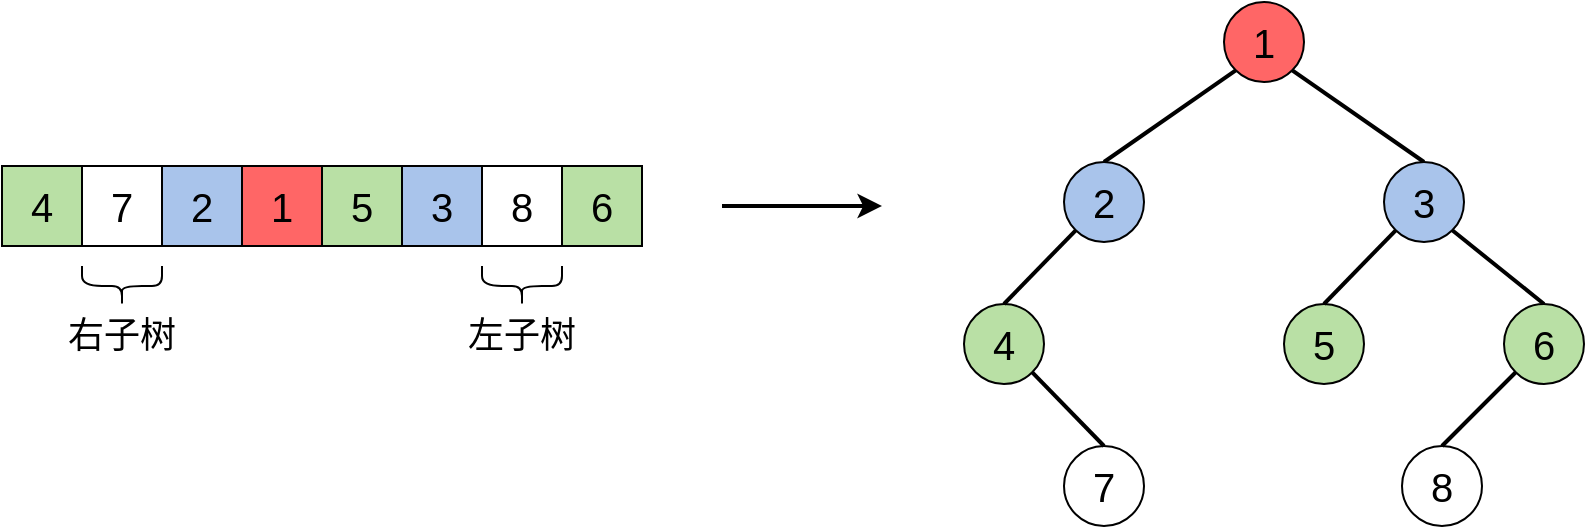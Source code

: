 <mxfile version="20.8.16" type="device"><diagram name="第 1 页" id="kUcUUw_qcfhNYkq3UveB"><mxGraphModel dx="1114" dy="747" grid="1" gridSize="10" guides="1" tooltips="1" connect="1" arrows="1" fold="1" page="1" pageScale="1" pageWidth="1169" pageHeight="827" math="0" shadow="0"><root><mxCell id="0"/><mxCell id="1" parent="0"/><mxCell id="q6Wb3ow7pngIGrH0aJW4-1" value="4" style="whiteSpace=wrap;html=1;aspect=fixed;fontSize=20;fillColor=#B9E0A5;" vertex="1" parent="1"><mxGeometry x="200" y="160" width="40" height="40" as="geometry"/></mxCell><mxCell id="q6Wb3ow7pngIGrH0aJW4-2" value="7" style="whiteSpace=wrap;html=1;aspect=fixed;fontSize=20;fillColor=#FFFFFF;" vertex="1" parent="1"><mxGeometry x="240" y="160" width="40" height="40" as="geometry"/></mxCell><mxCell id="q6Wb3ow7pngIGrH0aJW4-3" value="2" style="whiteSpace=wrap;html=1;aspect=fixed;fontSize=20;fillColor=#A9C4EB;" vertex="1" parent="1"><mxGeometry x="280" y="160" width="40" height="40" as="geometry"/></mxCell><mxCell id="q6Wb3ow7pngIGrH0aJW4-4" value="1" style="whiteSpace=wrap;html=1;aspect=fixed;fontSize=20;fillColor=#FF6666;" vertex="1" parent="1"><mxGeometry x="320" y="160" width="40" height="40" as="geometry"/></mxCell><mxCell id="q6Wb3ow7pngIGrH0aJW4-5" value="5" style="whiteSpace=wrap;html=1;aspect=fixed;fontSize=20;fillColor=#B9E0A5;" vertex="1" parent="1"><mxGeometry x="360" y="160" width="40" height="40" as="geometry"/></mxCell><mxCell id="q6Wb3ow7pngIGrH0aJW4-6" value="3" style="whiteSpace=wrap;html=1;aspect=fixed;fontSize=20;fillColor=#A9C4EB;" vertex="1" parent="1"><mxGeometry x="400" y="160" width="40" height="40" as="geometry"/></mxCell><mxCell id="q6Wb3ow7pngIGrH0aJW4-7" value="8" style="whiteSpace=wrap;html=1;aspect=fixed;fontSize=20;fillColor=#FFFFFF;" vertex="1" parent="1"><mxGeometry x="440" y="160" width="40" height="40" as="geometry"/></mxCell><mxCell id="q6Wb3ow7pngIGrH0aJW4-8" value="6" style="whiteSpace=wrap;html=1;aspect=fixed;fontSize=20;fillColor=#B9E0A5;" vertex="1" parent="1"><mxGeometry x="480" y="160" width="40" height="40" as="geometry"/></mxCell><mxCell id="q6Wb3ow7pngIGrH0aJW4-9" value="" style="shape=curlyBracket;whiteSpace=wrap;html=1;rounded=1;labelPosition=left;verticalLabelPosition=middle;align=right;verticalAlign=middle;fillColor=#FF6666;rotation=-90;" vertex="1" parent="1"><mxGeometry x="250" y="200" width="20" height="40" as="geometry"/></mxCell><mxCell id="q6Wb3ow7pngIGrH0aJW4-10" value="右子树" style="text;html=1;strokeColor=none;fillColor=none;align=center;verticalAlign=middle;whiteSpace=wrap;rounded=0;fontSize=18;" vertex="1" parent="1"><mxGeometry x="230" y="230" width="60" height="30" as="geometry"/></mxCell><mxCell id="q6Wb3ow7pngIGrH0aJW4-12" value="" style="shape=curlyBracket;whiteSpace=wrap;html=1;rounded=1;labelPosition=left;verticalLabelPosition=middle;align=right;verticalAlign=middle;fillColor=#FF6666;rotation=-90;" vertex="1" parent="1"><mxGeometry x="450" y="200" width="20" height="40" as="geometry"/></mxCell><mxCell id="q6Wb3ow7pngIGrH0aJW4-14" value="左子树" style="text;html=1;strokeColor=none;fillColor=none;align=center;verticalAlign=middle;whiteSpace=wrap;rounded=0;fontSize=18;" vertex="1" parent="1"><mxGeometry x="430" y="230" width="60" height="30" as="geometry"/></mxCell><mxCell id="q6Wb3ow7pngIGrH0aJW4-15" style="rounded=0;orthogonalLoop=1;jettySize=auto;html=1;exitX=0;exitY=1;exitDx=0;exitDy=0;entryX=0.5;entryY=0;entryDx=0;entryDy=0;fontSize=18;endArrow=none;endFill=0;strokeWidth=2;" edge="1" parent="1" source="q6Wb3ow7pngIGrH0aJW4-17" target="q6Wb3ow7pngIGrH0aJW4-18"><mxGeometry relative="1" as="geometry"/></mxCell><mxCell id="q6Wb3ow7pngIGrH0aJW4-16" style="edgeStyle=none;rounded=0;orthogonalLoop=1;jettySize=auto;html=1;exitX=1;exitY=1;exitDx=0;exitDy=0;entryX=0.5;entryY=0;entryDx=0;entryDy=0;strokeWidth=2;fontSize=18;endArrow=none;endFill=0;" edge="1" parent="1" source="q6Wb3ow7pngIGrH0aJW4-17" target="q6Wb3ow7pngIGrH0aJW4-19"><mxGeometry relative="1" as="geometry"/></mxCell><mxCell id="q6Wb3ow7pngIGrH0aJW4-17" value="1" style="ellipse;whiteSpace=wrap;html=1;aspect=fixed;fillColor=#FF6666;fontSize=20;" vertex="1" parent="1"><mxGeometry x="811" y="78" width="40" height="40" as="geometry"/></mxCell><mxCell id="q6Wb3ow7pngIGrH0aJW4-18" value="2" style="ellipse;whiteSpace=wrap;html=1;aspect=fixed;fillColor=#A9C4EB;fontSize=20;" vertex="1" parent="1"><mxGeometry x="731" y="158" width="40" height="40" as="geometry"/></mxCell><mxCell id="q6Wb3ow7pngIGrH0aJW4-19" value="3" style="ellipse;whiteSpace=wrap;html=1;aspect=fixed;fillColor=#A9C4EB;fontSize=20;" vertex="1" parent="1"><mxGeometry x="891" y="158" width="40" height="40" as="geometry"/></mxCell><mxCell id="q6Wb3ow7pngIGrH0aJW4-20" value="4" style="ellipse;whiteSpace=wrap;html=1;aspect=fixed;fillColor=#B9E0A5;fontSize=20;" vertex="1" parent="1"><mxGeometry x="681" y="229" width="40" height="40" as="geometry"/></mxCell><mxCell id="q6Wb3ow7pngIGrH0aJW4-21" style="rounded=0;orthogonalLoop=1;jettySize=auto;html=1;exitX=0.5;exitY=0;exitDx=0;exitDy=0;entryX=0;entryY=1;entryDx=0;entryDy=0;fontSize=18;endArrow=none;endFill=0;strokeWidth=2;" edge="1" parent="1" source="q6Wb3ow7pngIGrH0aJW4-20" target="q6Wb3ow7pngIGrH0aJW4-18"><mxGeometry relative="1" as="geometry"><mxPoint x="701" y="234" as="sourcePoint"/><mxPoint x="761" y="168" as="targetPoint"/></mxGeometry></mxCell><mxCell id="q6Wb3ow7pngIGrH0aJW4-22" value="5" style="ellipse;whiteSpace=wrap;html=1;aspect=fixed;fillColor=#B9E0A5;fontSize=20;" vertex="1" parent="1"><mxGeometry x="841" y="229" width="40" height="40" as="geometry"/></mxCell><mxCell id="q6Wb3ow7pngIGrH0aJW4-23" style="rounded=0;orthogonalLoop=1;jettySize=auto;html=1;entryX=1;entryY=1;entryDx=0;entryDy=0;fontSize=18;endArrow=none;endFill=0;strokeWidth=2;exitX=0.5;exitY=0;exitDx=0;exitDy=0;" edge="1" parent="1" source="q6Wb3ow7pngIGrH0aJW4-24" target="q6Wb3ow7pngIGrH0aJW4-19"><mxGeometry relative="1" as="geometry"><mxPoint x="991" y="199" as="sourcePoint"/><mxPoint x="756.858" y="212.142" as="targetPoint"/></mxGeometry></mxCell><mxCell id="q6Wb3ow7pngIGrH0aJW4-24" value="6" style="ellipse;whiteSpace=wrap;html=1;aspect=fixed;fillColor=#B9E0A5;fontSize=20;" vertex="1" parent="1"><mxGeometry x="951" y="229" width="40" height="40" as="geometry"/></mxCell><mxCell id="q6Wb3ow7pngIGrH0aJW4-25" style="rounded=0;orthogonalLoop=1;jettySize=auto;html=1;exitX=0.5;exitY=0;exitDx=0;exitDy=0;entryX=0;entryY=1;entryDx=0;entryDy=0;fontSize=18;endArrow=none;endFill=0;strokeWidth=2;" edge="1" parent="1" source="q6Wb3ow7pngIGrH0aJW4-22" target="q6Wb3ow7pngIGrH0aJW4-19"><mxGeometry relative="1" as="geometry"><mxPoint x="711" y="239" as="sourcePoint"/><mxPoint x="746.858" y="202.142" as="targetPoint"/></mxGeometry></mxCell><mxCell id="q6Wb3ow7pngIGrH0aJW4-26" value="" style="endArrow=classic;html=1;rounded=0;strokeWidth=2;" edge="1" parent="1"><mxGeometry width="50" height="50" relative="1" as="geometry"><mxPoint x="560" y="180" as="sourcePoint"/><mxPoint x="640" y="180" as="targetPoint"/></mxGeometry></mxCell><mxCell id="q6Wb3ow7pngIGrH0aJW4-27" value="7" style="ellipse;whiteSpace=wrap;html=1;aspect=fixed;fillColor=#FFFFFF;fontSize=20;" vertex="1" parent="1"><mxGeometry x="731" y="300" width="40" height="40" as="geometry"/></mxCell><mxCell id="q6Wb3ow7pngIGrH0aJW4-29" style="rounded=0;orthogonalLoop=1;jettySize=auto;html=1;entryX=1;entryY=1;entryDx=0;entryDy=0;fontSize=18;endArrow=none;endFill=0;strokeWidth=2;exitX=0.5;exitY=0;exitDx=0;exitDy=0;" edge="1" parent="1" source="q6Wb3ow7pngIGrH0aJW4-27" target="q6Wb3ow7pngIGrH0aJW4-20"><mxGeometry relative="1" as="geometry"><mxPoint x="776.86" y="296.86" as="sourcePoint"/><mxPoint x="731.002" y="260.002" as="targetPoint"/></mxGeometry></mxCell><mxCell id="q6Wb3ow7pngIGrH0aJW4-30" value="8" style="ellipse;whiteSpace=wrap;html=1;aspect=fixed;fillColor=#FFFFFF;fontSize=20;" vertex="1" parent="1"><mxGeometry x="900" y="300" width="40" height="40" as="geometry"/></mxCell><mxCell id="q6Wb3ow7pngIGrH0aJW4-32" style="rounded=0;orthogonalLoop=1;jettySize=auto;html=1;entryX=0;entryY=1;entryDx=0;entryDy=0;fontSize=18;endArrow=none;endFill=0;strokeWidth=2;exitX=0.5;exitY=0;exitDx=0;exitDy=0;" edge="1" parent="1" source="q6Wb3ow7pngIGrH0aJW4-30" target="q6Wb3ow7pngIGrH0aJW4-24"><mxGeometry relative="1" as="geometry"><mxPoint x="761" y="310" as="sourcePoint"/><mxPoint x="725.142" y="273.142" as="targetPoint"/></mxGeometry></mxCell></root></mxGraphModel></diagram></mxfile>